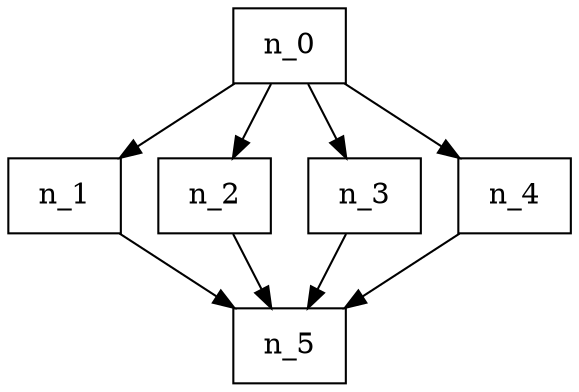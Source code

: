 strict digraph "Task{n=6,e=0.20}" {
	graph [bb="0,0,270,180",
		cpathlen=49,
		deadline=53,
		period=59,
		workload=98
	];
	node [distance=0,
		factor=0,
		label="\N",
		marked=0,
		object=0,
		shape=rectangle,
		threads=0,
		visited=0,
		wcet=0,
		wcetone=0
	];
	n_0	 [distance=6,
		factor=0.649382,
		height=0.5,
		object=2,
		pos="135,162",
		texlbl="${d:6, n_0 = \langle o_2, c_1:6, c(1):6, F:0.65 \rangle}$",
		threads=1,
		wcet=6,
		wcetone=6,
		width=0.75];
	n_1	 [distance=12,
		factor=0.649382,
		height=0.5,
		object=2,
		pos="27,90",
		texlbl="${d:12, n_1 = \langle o_2, c_1:6, c(1):6, F:0.65 \rangle}$",
		threads=1,
		wcet=6,
		wcetone=6,
		width=0.75];
	n_0 -> n_1 [key="n_0 -> n_1",
	pos="e,54.244,108.16 107.75,143.83 94.061,134.71 77.309,123.54 62.617,113.74"];
n_2 [distance=35,
	factor=0.247560,
	height=0.5,
	object=1,
	pos="99,90",
	texlbl="${d:35, n_2 = \langle o_1, c_1:29, c(1):29, F:0.25 \rangle}$",
	threads=1,
	wcet=29,
	wcetone=29,
	width=0.75];
n_0 -> n_2 [key="n_0 -> n_2",
pos="e,108.21,108.41 125.92,143.83 121.94,135.88 117.18,126.37 112.79,117.57"];
n_3 [distance=20,
factor=0.523578,
height=0.5,
pos="171,90",
texlbl="${d:20, n_3 = \langle o_0, c_1:14, c(1):14, F:0.52 \rangle}$",
threads=1,
wcet=14,
wcetone=14,
width=0.75];
n_0 -> n_3 [key="n_0 -> n_3",
pos="e,161.79,108.41 144.08,143.83 148.06,135.88 152.82,126.37 157.21,117.57"];
n_4 [distance=35,
factor=0.247560,
height=0.5,
object=1,
pos="243,90",
texlbl="${d:35, n_4 = \langle o_1, c_1:29, c(1):29, F:0.25 \rangle}$",
threads=1,
wcet=29,
wcetone=29,
width=0.75];
n_0 -> n_4 [key="n_0 -> n_4",
pos="e,215.76,108.16 162.25,143.83 175.94,134.71 192.69,123.54 207.38,113.74"];
n_5 [distance=49,
factor=0.523578,
height=0.5,
pos="135,18",
texlbl="${d:49, n_5 = \langle o_0, c_1:14, c(1):14, F:0.52 \rangle}$",
threads=1,
wcet=14,
wcetone=14,
width=0.75];
n_1 -> n_5 [key="n_1 -> n_5",
pos="e,107.76,36.163 54.253,71.831 67.939,62.707 84.691,51.539 99.383,41.745"];
n_2 -> n_5 [key="n_2 -> n_5",
pos="e,125.79,36.413 108.08,71.831 112.06,63.877 116.82,54.369 121.21,45.572"];
n_3 -> n_5 [key="n_3 -> n_5",
pos="e,144.21,36.413 161.92,71.831 157.94,63.877 153.18,54.369 148.79,45.572"];
n_4 -> n_5 [key="n_4 -> n_5",
pos="e,162.24,36.163 215.75,71.831 202.06,62.707 185.31,51.539 170.62,41.745"];
}
